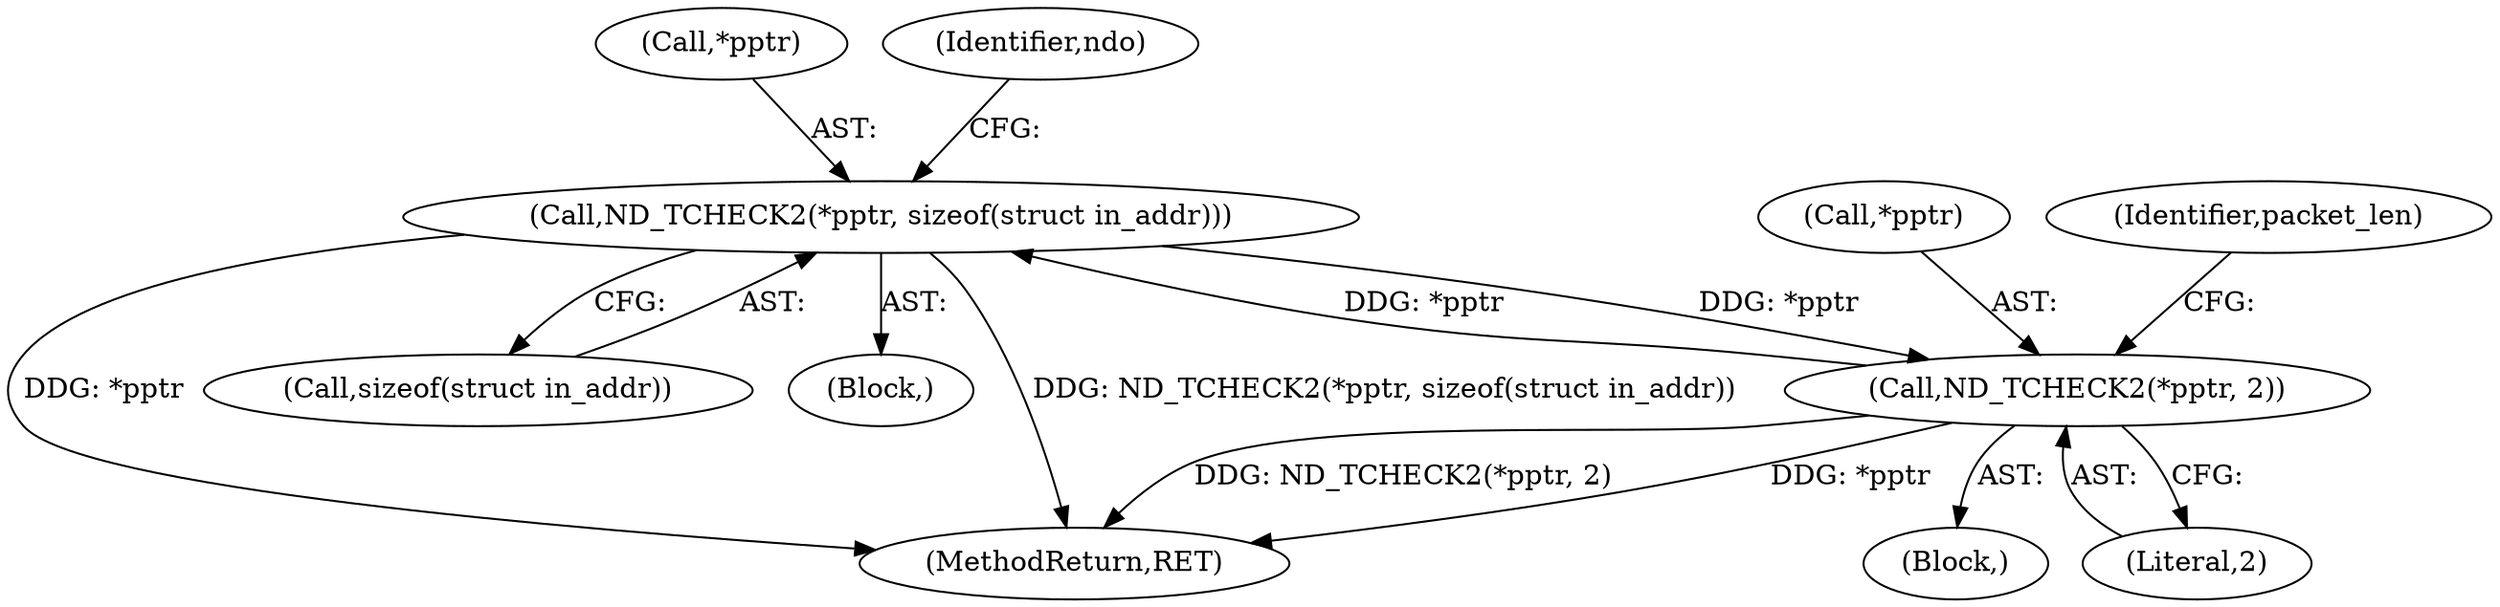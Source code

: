digraph "0_tcpdump_3b32029db354cbc875127869d9b12a9addc75b50@pointer" {
"1002293" [label="(Call,ND_TCHECK2(*pptr, sizeof(struct in_addr)))"];
"1001345" [label="(Call,ND_TCHECK2(*pptr, 2))"];
"1002293" [label="(Call,ND_TCHECK2(*pptr, sizeof(struct in_addr)))"];
"1001345" [label="(Call,ND_TCHECK2(*pptr, 2))"];
"1002294" [label="(Call,*pptr)"];
"1002296" [label="(Call,sizeof(struct in_addr))"];
"1002300" [label="(Identifier,ndo)"];
"1003083" [label="(MethodReturn,RET)"];
"1001348" [label="(Literal,2)"];
"1001346" [label="(Call,*pptr)"];
"1001344" [label="(Block,)"];
"1001351" [label="(Identifier,packet_len)"];
"1001398" [label="(Block,)"];
"1002293" [label="(Call,ND_TCHECK2(*pptr, sizeof(struct in_addr)))"];
"1002293" -> "1001398"  [label="AST: "];
"1002293" -> "1002296"  [label="CFG: "];
"1002294" -> "1002293"  [label="AST: "];
"1002296" -> "1002293"  [label="AST: "];
"1002300" -> "1002293"  [label="CFG: "];
"1002293" -> "1003083"  [label="DDG: *pptr"];
"1002293" -> "1003083"  [label="DDG: ND_TCHECK2(*pptr, sizeof(struct in_addr))"];
"1002293" -> "1001345"  [label="DDG: *pptr"];
"1001345" -> "1002293"  [label="DDG: *pptr"];
"1001345" -> "1001344"  [label="AST: "];
"1001345" -> "1001348"  [label="CFG: "];
"1001346" -> "1001345"  [label="AST: "];
"1001348" -> "1001345"  [label="AST: "];
"1001351" -> "1001345"  [label="CFG: "];
"1001345" -> "1003083"  [label="DDG: *pptr"];
"1001345" -> "1003083"  [label="DDG: ND_TCHECK2(*pptr, 2)"];
}
